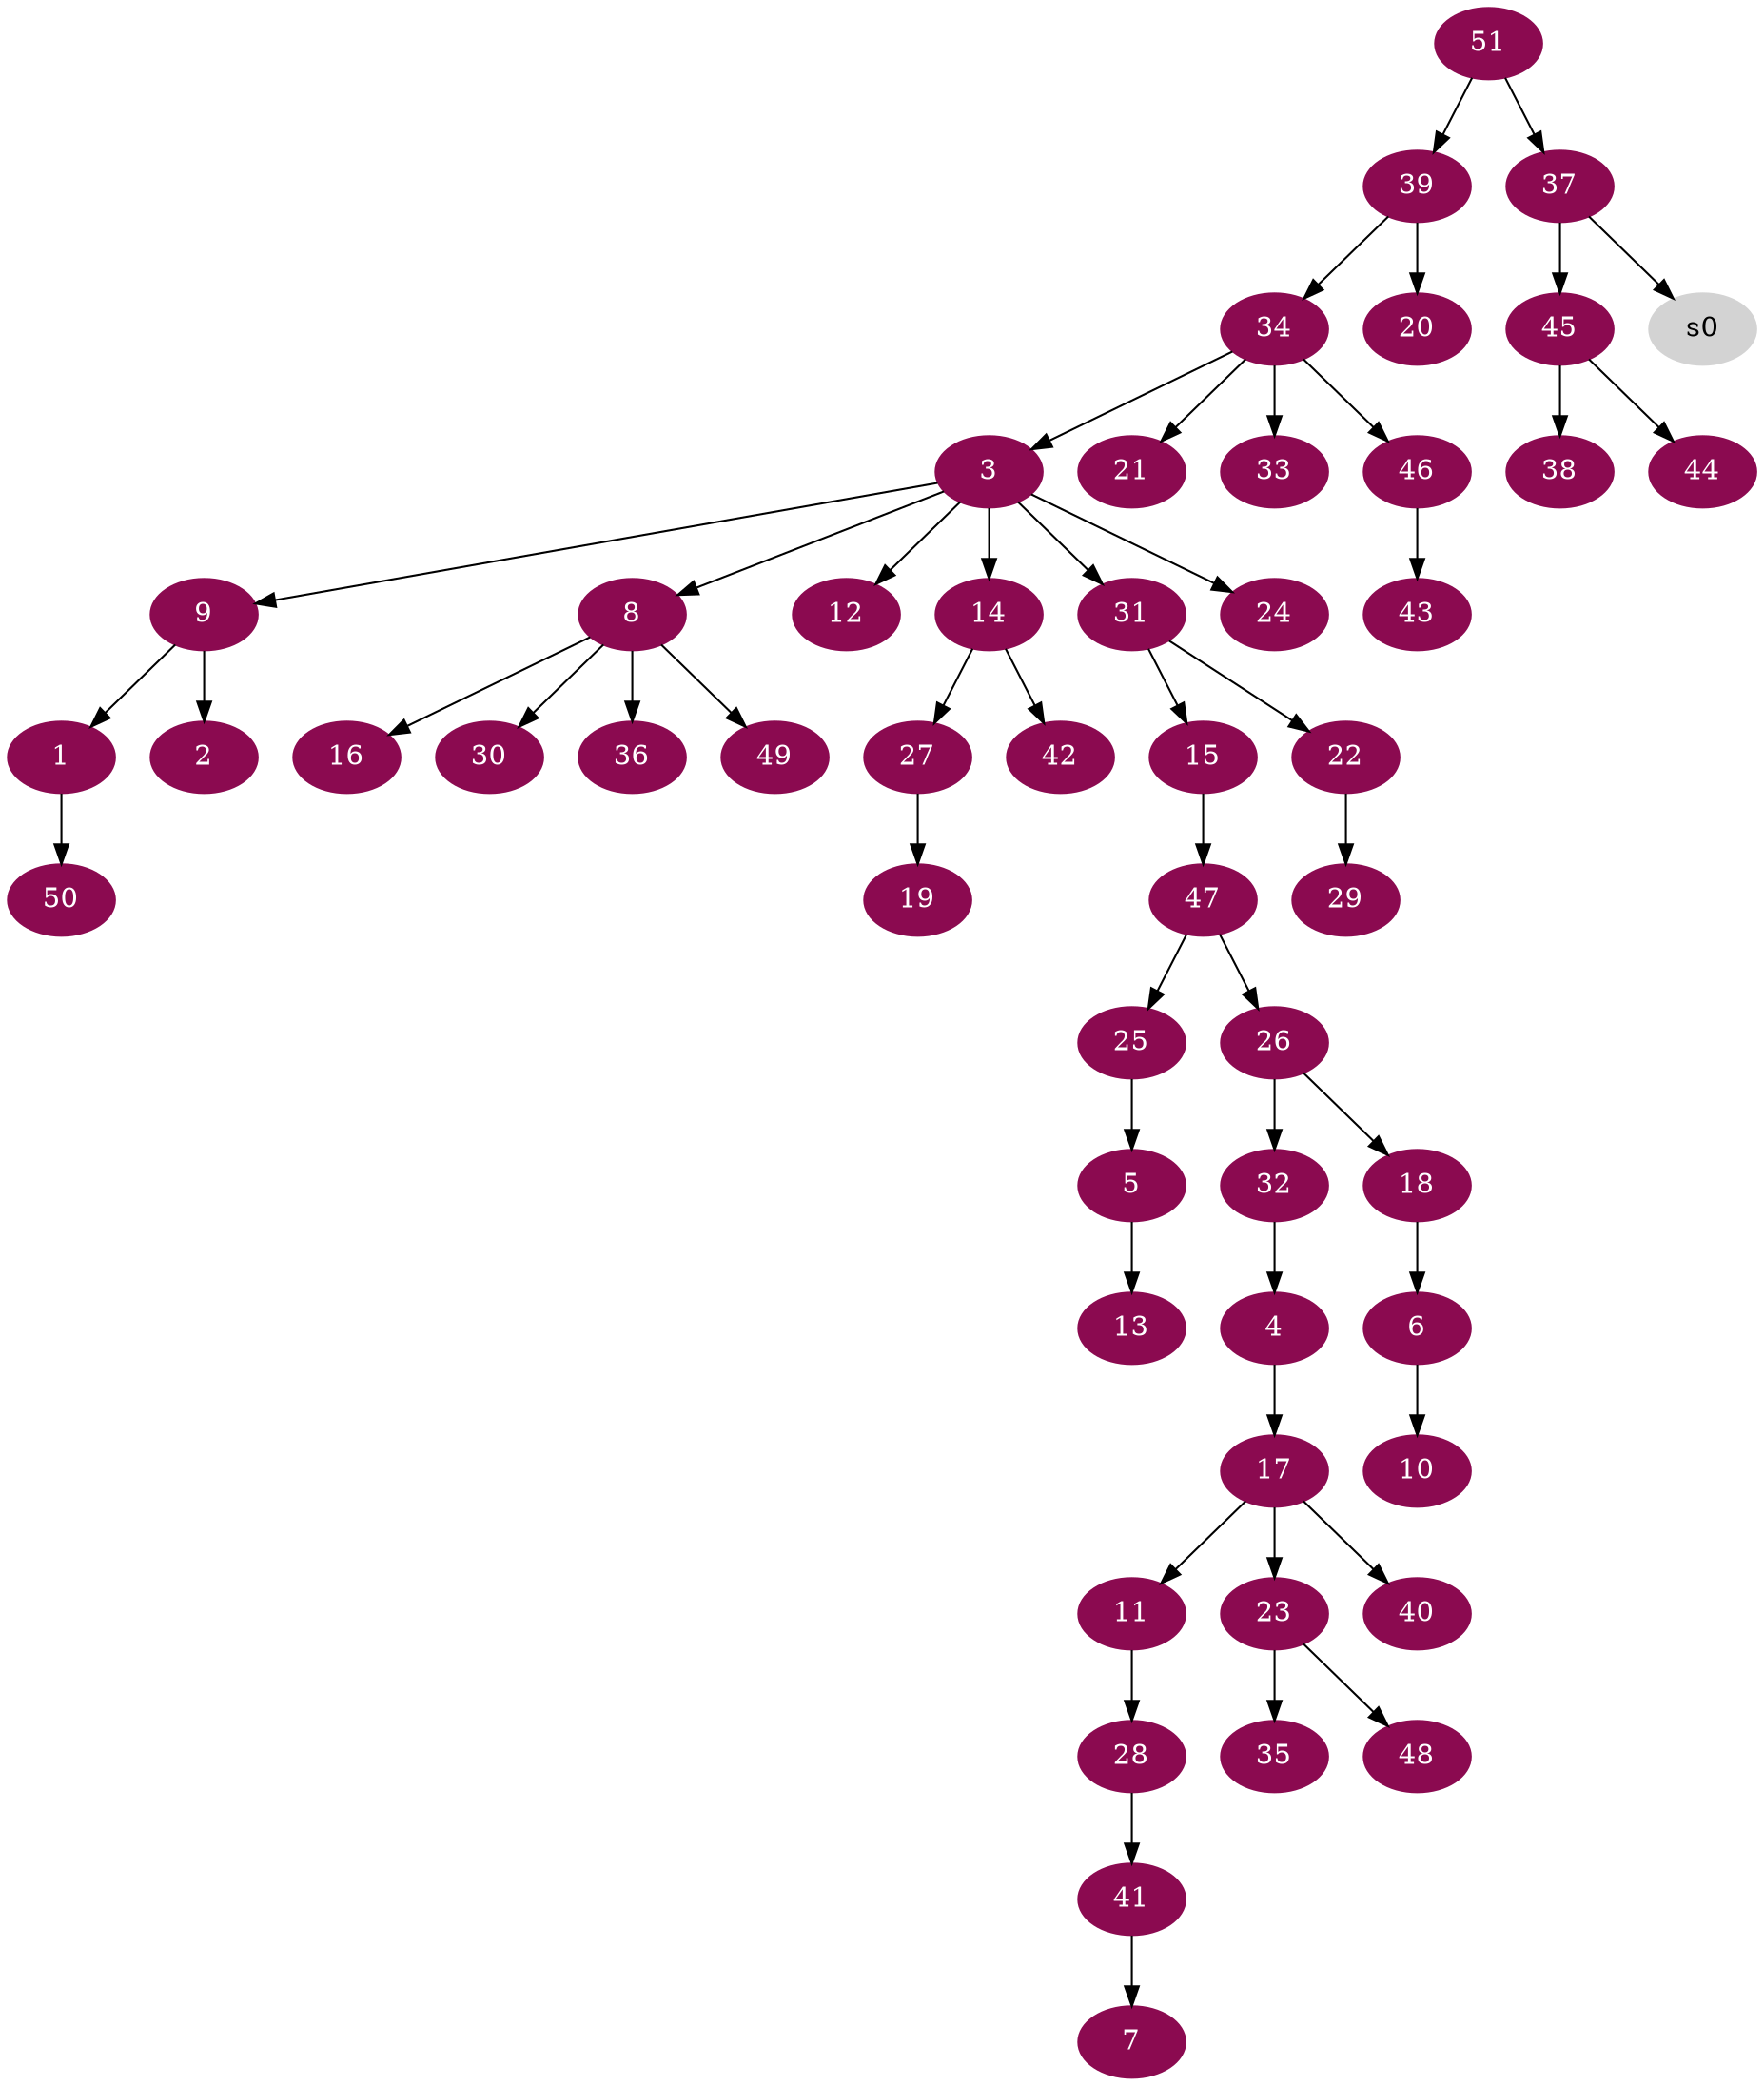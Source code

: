 digraph G {
node [color=deeppink4, style=filled, fontcolor=white];
9 -> 1;
9 -> 2;
34 -> 3;
32 -> 4;
25 -> 5;
18 -> 6;
41 -> 7;
3 -> 8;
3 -> 9;
6 -> 10;
17 -> 11;
3 -> 12;
5 -> 13;
3 -> 14;
31 -> 15;
8 -> 16;
4 -> 17;
26 -> 18;
27 -> 19;
39 -> 20;
34 -> 21;
31 -> 22;
17 -> 23;
3 -> 24;
47 -> 25;
47 -> 26;
14 -> 27;
11 -> 28;
22 -> 29;
8 -> 30;
3 -> 31;
26 -> 32;
34 -> 33;
39 -> 34;
23 -> 35;
8 -> 36;
51 -> 37;
45 -> 38;
51 -> 39;
17 -> 40;
28 -> 41;
14 -> 42;
46 -> 43;
45 -> 44;
37 -> 45;
34 -> 46;
15 -> 47;
23 -> 48;
8 -> 49;
1 -> 50;
node [color=lightgrey, style=filled, fontcolor=black];
37 -> s0;
}
